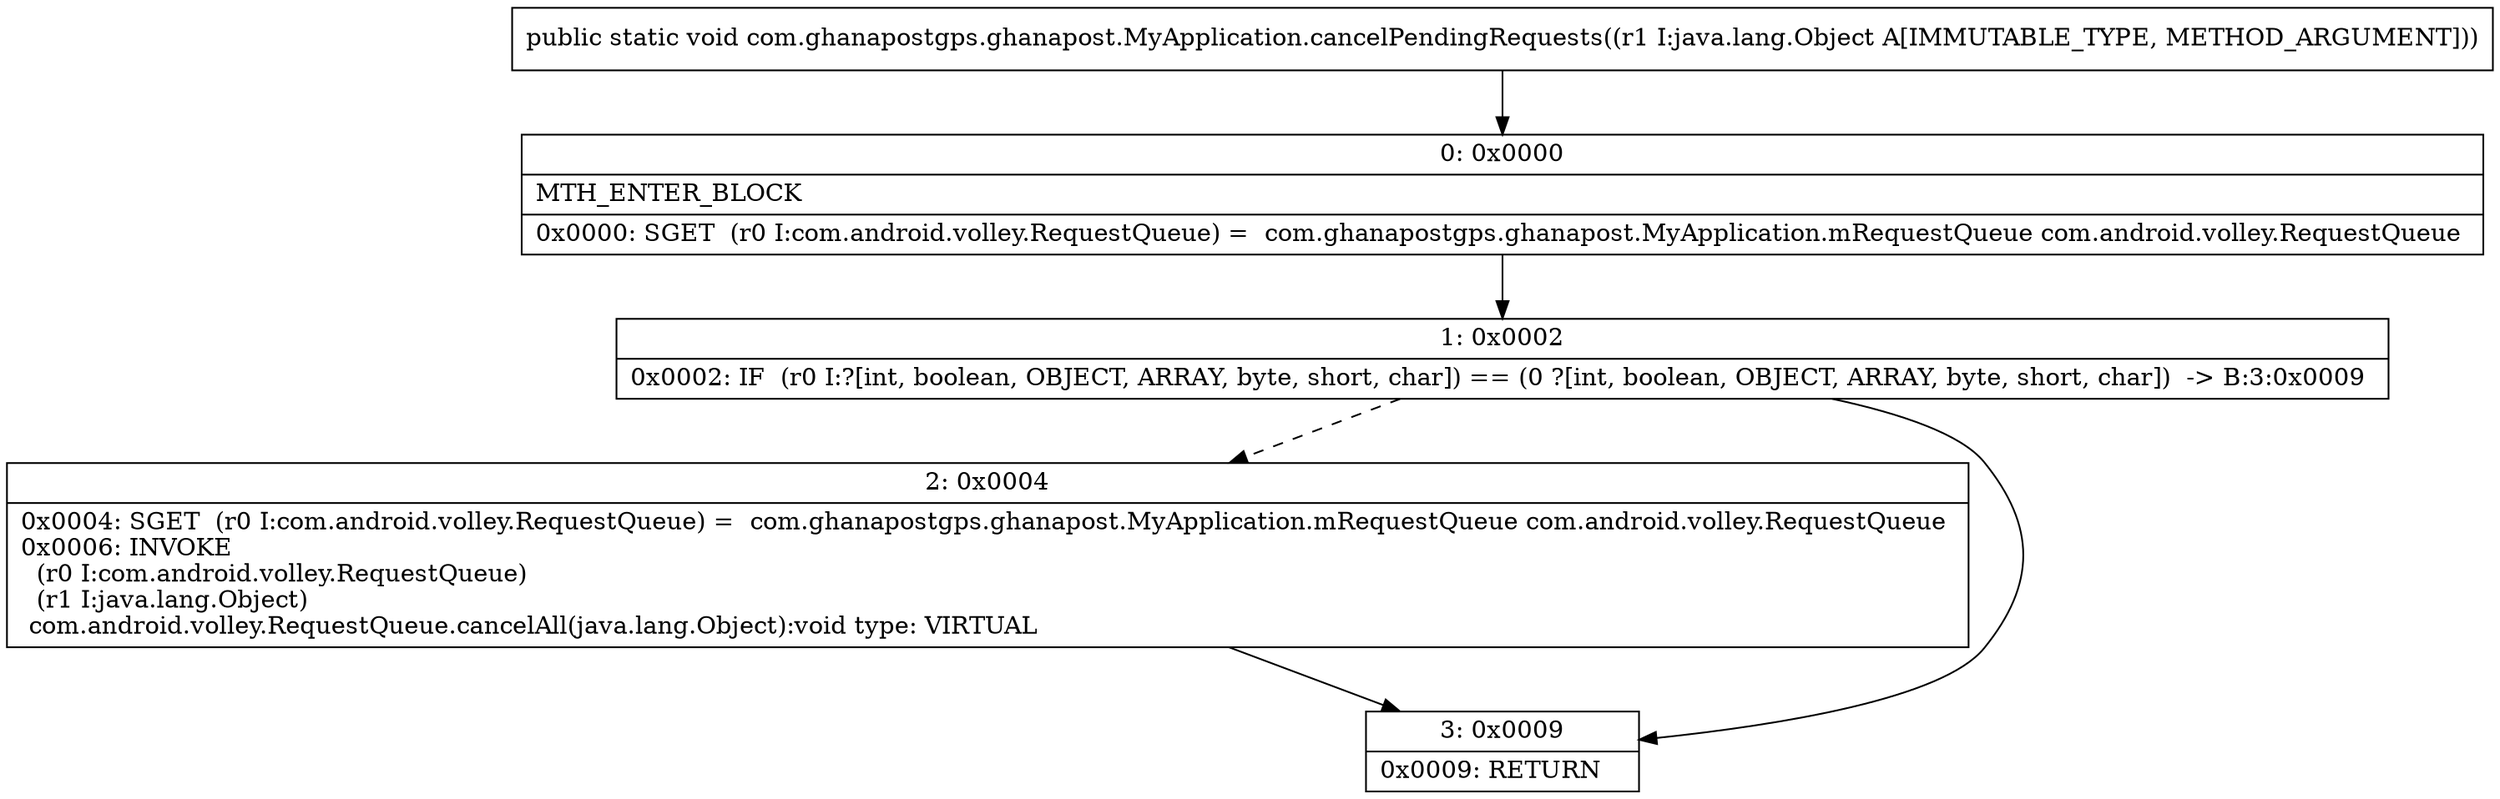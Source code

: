 digraph "CFG forcom.ghanapostgps.ghanapost.MyApplication.cancelPendingRequests(Ljava\/lang\/Object;)V" {
Node_0 [shape=record,label="{0\:\ 0x0000|MTH_ENTER_BLOCK\l|0x0000: SGET  (r0 I:com.android.volley.RequestQueue) =  com.ghanapostgps.ghanapost.MyApplication.mRequestQueue com.android.volley.RequestQueue \l}"];
Node_1 [shape=record,label="{1\:\ 0x0002|0x0002: IF  (r0 I:?[int, boolean, OBJECT, ARRAY, byte, short, char]) == (0 ?[int, boolean, OBJECT, ARRAY, byte, short, char])  \-\> B:3:0x0009 \l}"];
Node_2 [shape=record,label="{2\:\ 0x0004|0x0004: SGET  (r0 I:com.android.volley.RequestQueue) =  com.ghanapostgps.ghanapost.MyApplication.mRequestQueue com.android.volley.RequestQueue \l0x0006: INVOKE  \l  (r0 I:com.android.volley.RequestQueue)\l  (r1 I:java.lang.Object)\l com.android.volley.RequestQueue.cancelAll(java.lang.Object):void type: VIRTUAL \l}"];
Node_3 [shape=record,label="{3\:\ 0x0009|0x0009: RETURN   \l}"];
MethodNode[shape=record,label="{public static void com.ghanapostgps.ghanapost.MyApplication.cancelPendingRequests((r1 I:java.lang.Object A[IMMUTABLE_TYPE, METHOD_ARGUMENT])) }"];
MethodNode -> Node_0;
Node_0 -> Node_1;
Node_1 -> Node_2[style=dashed];
Node_1 -> Node_3;
Node_2 -> Node_3;
}

